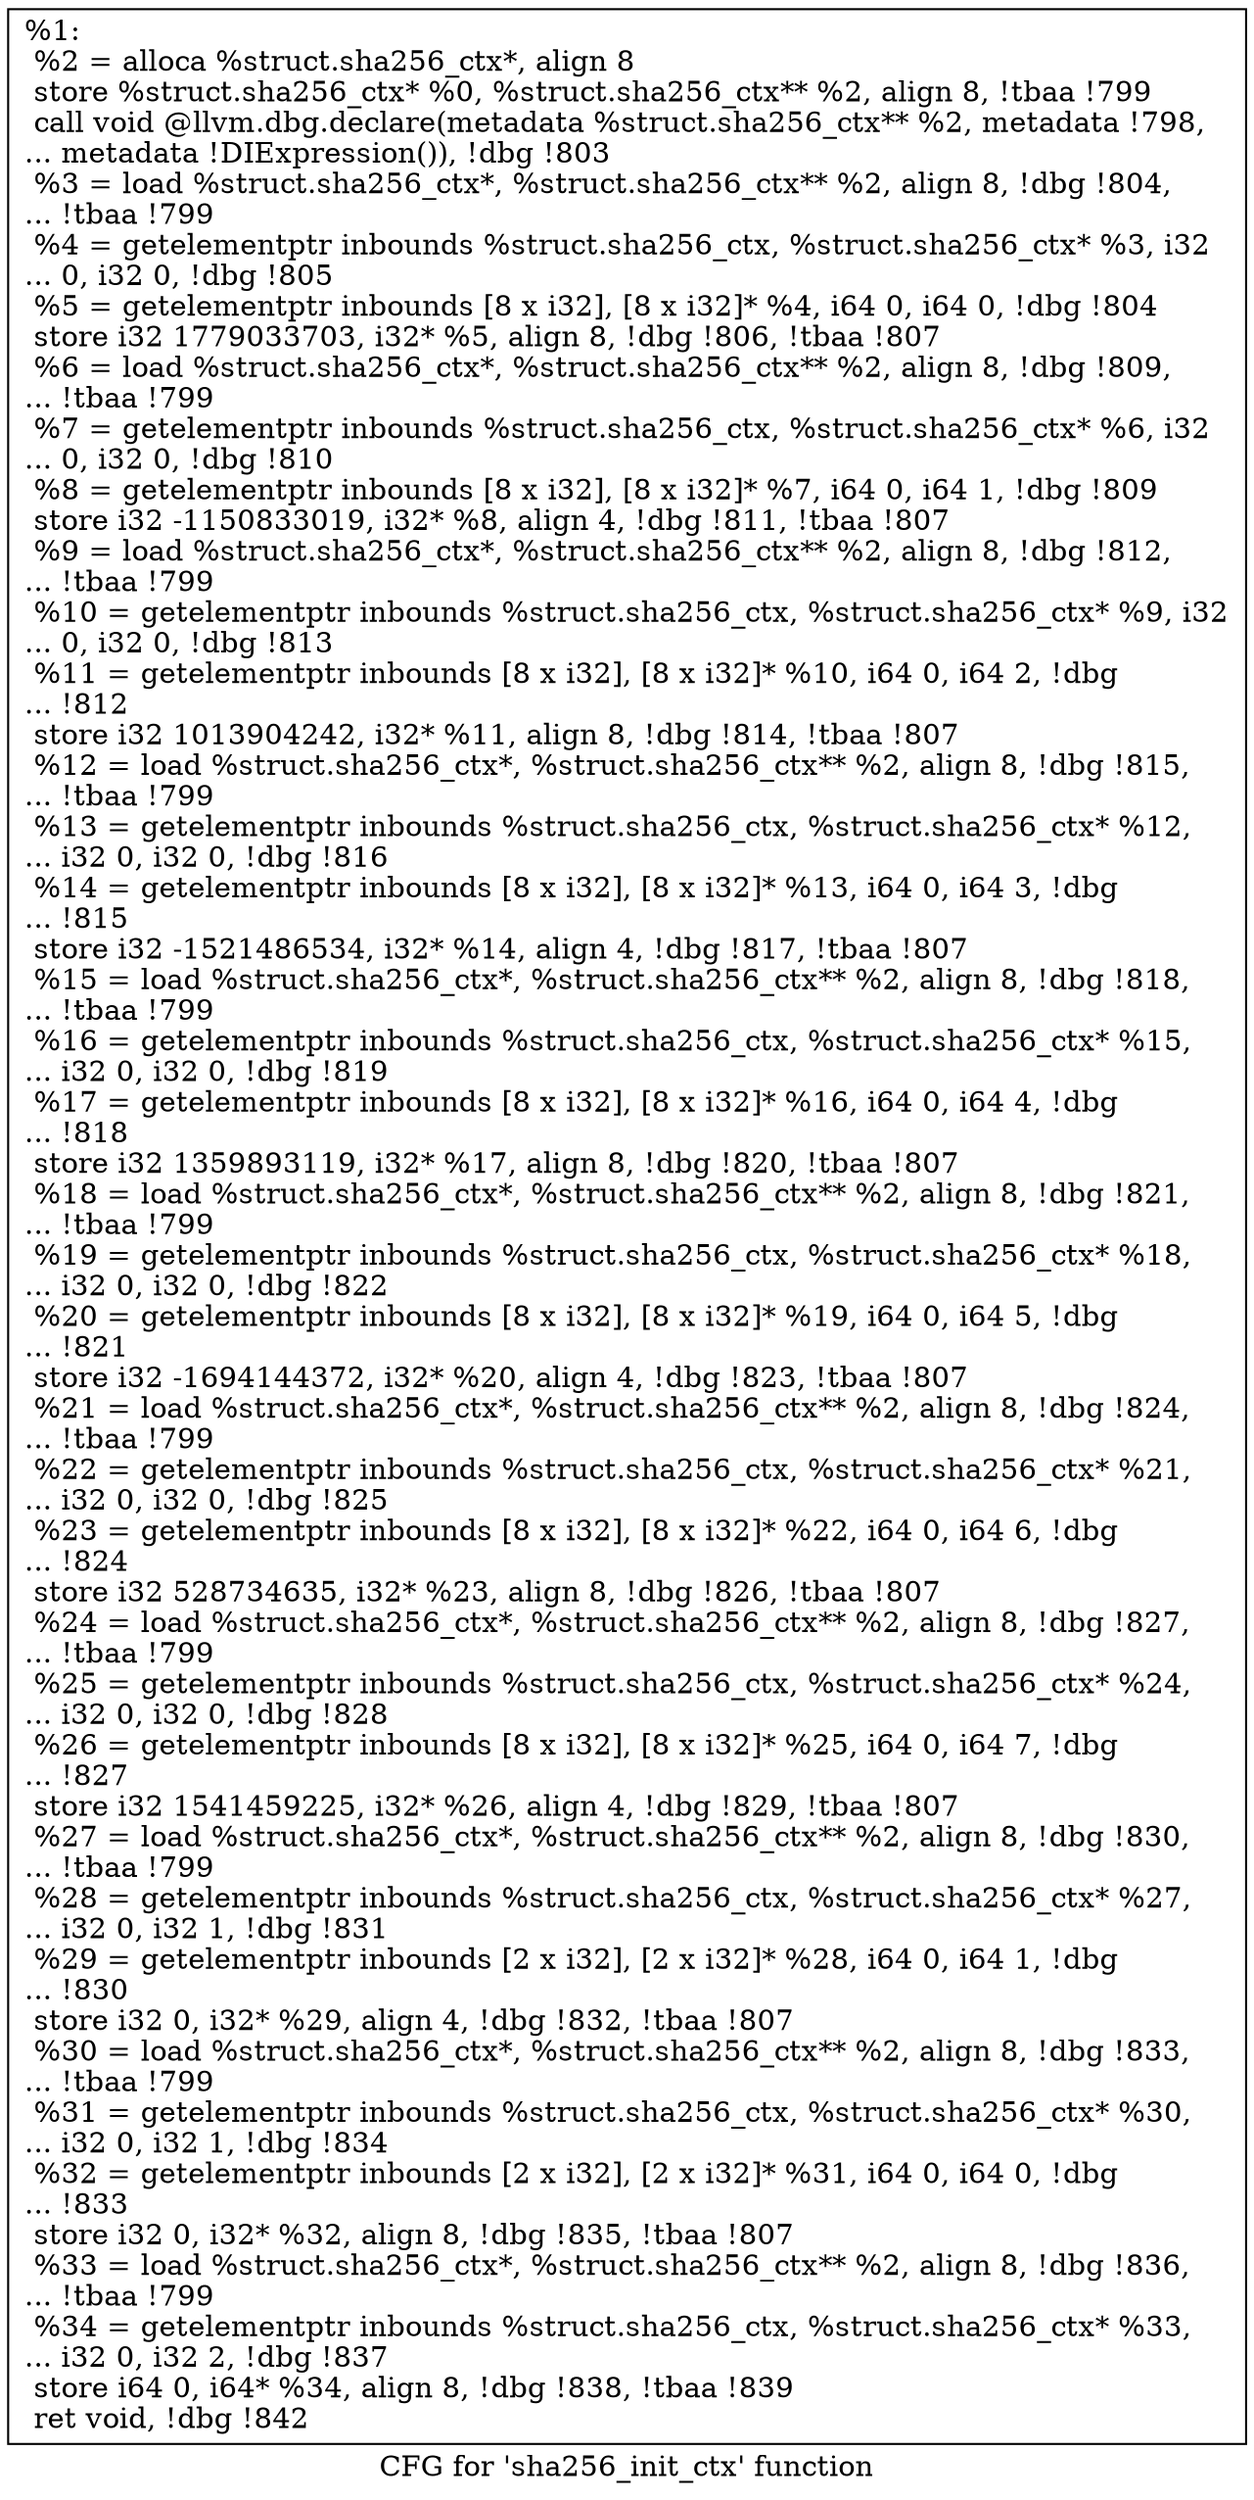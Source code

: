 digraph "CFG for 'sha256_init_ctx' function" {
	label="CFG for 'sha256_init_ctx' function";

	Node0xe5fc10 [shape=record,label="{%1:\l  %2 = alloca %struct.sha256_ctx*, align 8\l  store %struct.sha256_ctx* %0, %struct.sha256_ctx** %2, align 8, !tbaa !799\l  call void @llvm.dbg.declare(metadata %struct.sha256_ctx** %2, metadata !798,\l... metadata !DIExpression()), !dbg !803\l  %3 = load %struct.sha256_ctx*, %struct.sha256_ctx** %2, align 8, !dbg !804,\l... !tbaa !799\l  %4 = getelementptr inbounds %struct.sha256_ctx, %struct.sha256_ctx* %3, i32\l... 0, i32 0, !dbg !805\l  %5 = getelementptr inbounds [8 x i32], [8 x i32]* %4, i64 0, i64 0, !dbg !804\l  store i32 1779033703, i32* %5, align 8, !dbg !806, !tbaa !807\l  %6 = load %struct.sha256_ctx*, %struct.sha256_ctx** %2, align 8, !dbg !809,\l... !tbaa !799\l  %7 = getelementptr inbounds %struct.sha256_ctx, %struct.sha256_ctx* %6, i32\l... 0, i32 0, !dbg !810\l  %8 = getelementptr inbounds [8 x i32], [8 x i32]* %7, i64 0, i64 1, !dbg !809\l  store i32 -1150833019, i32* %8, align 4, !dbg !811, !tbaa !807\l  %9 = load %struct.sha256_ctx*, %struct.sha256_ctx** %2, align 8, !dbg !812,\l... !tbaa !799\l  %10 = getelementptr inbounds %struct.sha256_ctx, %struct.sha256_ctx* %9, i32\l... 0, i32 0, !dbg !813\l  %11 = getelementptr inbounds [8 x i32], [8 x i32]* %10, i64 0, i64 2, !dbg\l... !812\l  store i32 1013904242, i32* %11, align 8, !dbg !814, !tbaa !807\l  %12 = load %struct.sha256_ctx*, %struct.sha256_ctx** %2, align 8, !dbg !815,\l... !tbaa !799\l  %13 = getelementptr inbounds %struct.sha256_ctx, %struct.sha256_ctx* %12,\l... i32 0, i32 0, !dbg !816\l  %14 = getelementptr inbounds [8 x i32], [8 x i32]* %13, i64 0, i64 3, !dbg\l... !815\l  store i32 -1521486534, i32* %14, align 4, !dbg !817, !tbaa !807\l  %15 = load %struct.sha256_ctx*, %struct.sha256_ctx** %2, align 8, !dbg !818,\l... !tbaa !799\l  %16 = getelementptr inbounds %struct.sha256_ctx, %struct.sha256_ctx* %15,\l... i32 0, i32 0, !dbg !819\l  %17 = getelementptr inbounds [8 x i32], [8 x i32]* %16, i64 0, i64 4, !dbg\l... !818\l  store i32 1359893119, i32* %17, align 8, !dbg !820, !tbaa !807\l  %18 = load %struct.sha256_ctx*, %struct.sha256_ctx** %2, align 8, !dbg !821,\l... !tbaa !799\l  %19 = getelementptr inbounds %struct.sha256_ctx, %struct.sha256_ctx* %18,\l... i32 0, i32 0, !dbg !822\l  %20 = getelementptr inbounds [8 x i32], [8 x i32]* %19, i64 0, i64 5, !dbg\l... !821\l  store i32 -1694144372, i32* %20, align 4, !dbg !823, !tbaa !807\l  %21 = load %struct.sha256_ctx*, %struct.sha256_ctx** %2, align 8, !dbg !824,\l... !tbaa !799\l  %22 = getelementptr inbounds %struct.sha256_ctx, %struct.sha256_ctx* %21,\l... i32 0, i32 0, !dbg !825\l  %23 = getelementptr inbounds [8 x i32], [8 x i32]* %22, i64 0, i64 6, !dbg\l... !824\l  store i32 528734635, i32* %23, align 8, !dbg !826, !tbaa !807\l  %24 = load %struct.sha256_ctx*, %struct.sha256_ctx** %2, align 8, !dbg !827,\l... !tbaa !799\l  %25 = getelementptr inbounds %struct.sha256_ctx, %struct.sha256_ctx* %24,\l... i32 0, i32 0, !dbg !828\l  %26 = getelementptr inbounds [8 x i32], [8 x i32]* %25, i64 0, i64 7, !dbg\l... !827\l  store i32 1541459225, i32* %26, align 4, !dbg !829, !tbaa !807\l  %27 = load %struct.sha256_ctx*, %struct.sha256_ctx** %2, align 8, !dbg !830,\l... !tbaa !799\l  %28 = getelementptr inbounds %struct.sha256_ctx, %struct.sha256_ctx* %27,\l... i32 0, i32 1, !dbg !831\l  %29 = getelementptr inbounds [2 x i32], [2 x i32]* %28, i64 0, i64 1, !dbg\l... !830\l  store i32 0, i32* %29, align 4, !dbg !832, !tbaa !807\l  %30 = load %struct.sha256_ctx*, %struct.sha256_ctx** %2, align 8, !dbg !833,\l... !tbaa !799\l  %31 = getelementptr inbounds %struct.sha256_ctx, %struct.sha256_ctx* %30,\l... i32 0, i32 1, !dbg !834\l  %32 = getelementptr inbounds [2 x i32], [2 x i32]* %31, i64 0, i64 0, !dbg\l... !833\l  store i32 0, i32* %32, align 8, !dbg !835, !tbaa !807\l  %33 = load %struct.sha256_ctx*, %struct.sha256_ctx** %2, align 8, !dbg !836,\l... !tbaa !799\l  %34 = getelementptr inbounds %struct.sha256_ctx, %struct.sha256_ctx* %33,\l... i32 0, i32 2, !dbg !837\l  store i64 0, i64* %34, align 8, !dbg !838, !tbaa !839\l  ret void, !dbg !842\l}"];
}
